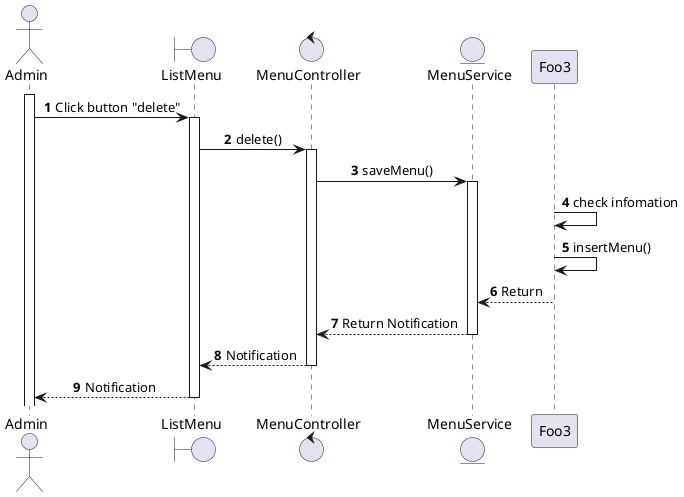 @startuml sequence_menu_create
skinparam SequenceMessageAlignment center
actor Admin
boundary ListMenu as Foo
control MenuController as Foo1
entity MenuService as Foo2
Admin ++
autonumber 1
Admin -> Foo ++: Click button "delete" 
Foo -> Foo1 ++: delete()
Foo1 -> Foo2 ++: saveMenu()
Foo3 -> Foo3 : check infomation
Foo3 -> Foo3 : insertMenu()
Foo3 --> Foo2 --: Return
Foo2 --> Foo1 --: Return Notification
Foo1 --> Foo --: Notification
Foo --> Admin --: Notification
@enduml